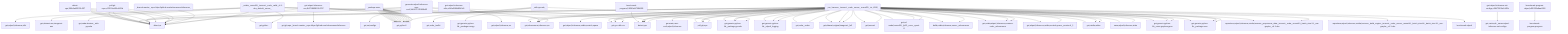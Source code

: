 graph TD
    app-mlperf-inference,d775cac873ee4231_(_nvidia,_resnet50,_tensorrt,_cuda,_valid,_r4.1-dev_default,_server_) --> detect,os
    app-mlperf-inference,d775cac873ee4231_(_nvidia,_resnet50,_tensorrt,_cuda,_valid,_r4.1-dev_default,_server_) --> get,sys-utils-cm
    app-mlperf-inference,d775cac873ee4231_(_nvidia,_resnet50,_tensorrt,_cuda,_valid,_r4.1-dev_default,_server_) --> get,python
    get-mlperf-inference-src,4b57186581024797 --> detect,os
    get-mlperf-inference-src,4b57186581024797 --> get,python3
    get-git-repo,ed603e7292974f10_(_branch.master,_repo.https://github.com/mlcommons/inference_) --> detect,os
    get-mlperf-inference-src,4b57186581024797 --> get,git,repo,_branch.master,_repo.https://github.com/mlcommons/inference
    app-mlperf-inference,d775cac873ee4231_(_nvidia,_resnet50,_tensorrt,_cuda,_valid,_r4.1-dev_default,_server_) --> get,mlcommons,inference,src
    pull-git-repo,c23132ed65c4421d --> detect,os
    app-mlperf-inference,d775cac873ee4231_(_nvidia,_resnet50,_tensorrt,_cuda,_valid,_r4.1-dev_default,_server_) --> pull,git,repo
    get-mlperf-inference-utils,e341e5f86d8342e5 --> get,mlperf,inference,src
    app-mlperf-inference,d775cac873ee4231_(_nvidia,_resnet50,_tensorrt,_cuda,_valid,_r4.1-dev_default,_server_) --> get,mlperf,inference,utils
    app-mlperf-inference,d775cac873ee4231_(_nvidia,_resnet50,_tensorrt,_cuda,_valid,_r4.1-dev_default,_server_) --> get,dataset-aux,imagenet-aux
    get-cuda-devices,7a3ede4d3558427a_(_with-pycuda_) --> get,cuda,_toolkit
    get-cuda-devices,7a3ede4d3558427a_(_with-pycuda_) --> get,python3
    get-generic-python-lib,94b62a682bc44791_(_package.pycuda_) --> get,python3
    get-cuda-devices,7a3ede4d3558427a_(_with-pycuda_) --> get,generic-python-lib,_package.pycuda
    get-generic-python-lib,94b62a682bc44791_(_package.numpy_) --> get,python3
    get-cuda-devices,7a3ede4d3558427a_(_with-pycuda_) --> get,generic-python-lib,_package.numpy
    app-mlperf-inference,d775cac873ee4231_(_nvidia,_resnet50,_tensorrt,_cuda,_valid,_r4.1-dev_default,_server_) --> get,cuda-devices,_with-pycuda
    app-mlperf-inference-nvidia,bc3b17fb430f4732_(_run_harness,_tensorrt,_cuda,_server,_resnet50,_rtx_4090_) --> detect,os
    detect-cpu,586c8a43320142f7 --> detect,os
    app-mlperf-inference-nvidia,bc3b17fb430f4732_(_run_harness,_tensorrt,_cuda,_server,_resnet50,_rtx_4090_) --> detect,cpu
    app-mlperf-inference-nvidia,bc3b17fb430f4732_(_run_harness,_tensorrt,_cuda,_server,_resnet50,_rtx_4090_) --> get,sys-utils-cm
    app-mlperf-inference-nvidia,bc3b17fb430f4732_(_run_harness,_tensorrt,_cuda,_server,_resnet50,_rtx_4090_) --> get,mlperf,inference,nvidia,scratch,space
    get-generic-python-lib,94b62a682bc44791_(_mlperf_logging_) --> get,python3
    app-mlperf-inference-nvidia,bc3b17fb430f4732_(_run_harness,_tensorrt,_cuda,_server,_resnet50,_rtx_4090_) --> get,generic-python-lib,_mlperf_logging
    app-mlperf-inference-nvidia,bc3b17fb430f4732_(_run_harness,_tensorrt,_cuda,_server,_resnet50,_rtx_4090_) --> get,dataset,original,imagenet,_full
    app-mlperf-inference-nvidia,bc3b17fb430f4732_(_run_harness,_tensorrt,_cuda,_server,_resnet50,_rtx_4090_) --> get,ml-model,resnet50,_fp32,_onnx,_opset-8
    app-mlperf-inference-nvidia,bc3b17fb430f4732_(_run_harness,_tensorrt,_cuda,_server,_resnet50,_rtx_4090_) --> get,mlcommons,inference,src
    app-mlperf-inference-nvidia,bc3b17fb430f4732_(_run_harness,_tensorrt,_cuda,_server,_resnet50,_rtx_4090_) --> get,nvidia,mlperf,inference,common-code,_mlcommons
    pull-git-repo,c23132ed65c4421d --> detect,os
    app-mlperf-inference-nvidia,bc3b17fb430f4732_(_run_harness,_tensorrt,_cuda,_server,_resnet50,_rtx_4090_) --> pull,git,repo
    generate-mlperf-inference-user-conf,3af4475745964b93 --> detect,os
    detect-cpu,586c8a43320142f7 --> detect,os
    generate-mlperf-inference-user-conf,3af4475745964b93 --> detect,cpu
    generate-mlperf-inference-user-conf,3af4475745964b93 --> get,python
    generate-mlperf-inference-user-conf,3af4475745964b93 --> get,mlcommons,inference,src
    get-mlperf-inference-sut-configs,c2fbf72009e2445b --> get,cache,dir,_name.mlperf-inference-sut-configs
    generate-mlperf-inference-user-conf,3af4475745964b93 --> get,sut,configs
    app-mlperf-inference-nvidia,bc3b17fb430f4732_(_run_harness,_tensorrt,_cuda,_server,_resnet50,_rtx_4090_) --> generate,user-conf,mlperf,inference
    get-generic-python-lib,94b62a682bc44791_(_package.pycuda_) --> get,python3
    app-mlperf-inference-nvidia,bc3b17fb430f4732_(_run_harness,_tensorrt,_cuda,_server,_resnet50,_rtx_4090_) --> get,generic-python-lib,_package.pycuda
    app-mlperf-inference-nvidia,bc3b17fb430f4732_(_run_harness,_tensorrt,_cuda,_server,_resnet50,_rtx_4090_) --> get,nvidia,mitten
    app-mlperf-inference-nvidia,bc3b17fb430f4732_(_run_harness,_tensorrt,_cuda,_server,_resnet50,_rtx_4090_) --> get,cuda,_cudnn
    app-mlperf-inference-nvidia,bc3b17fb430f4732_(_run_harness,_tensorrt,_cuda,_server,_resnet50,_rtx_4090_) --> get,tensorrt
    app-mlperf-inference-nvidia,bc3b17fb430f4732_(_run_harness,_tensorrt,_cuda,_server,_resnet50,_rtx_4090_) --> build,nvidia,inference,server,_mlcommons
    app-mlperf-inference-nvidia,bc3b17fb430f4732_(_build_engine,_tensorrt,_cuda,_server,_resnet50,_batch_size.64,_batch_size.32,_use-graphs,_v4.1-dev_) --> detect,os
    detect-cpu,586c8a43320142f7 --> detect,os
    app-mlperf-inference-nvidia,bc3b17fb430f4732_(_build_engine,_tensorrt,_cuda,_server,_resnet50,_batch_size.64,_batch_size.32,_use-graphs,_v4.1-dev_) --> detect,cpu
    app-mlperf-inference-nvidia,bc3b17fb430f4732_(_build_engine,_tensorrt,_cuda,_server,_resnet50,_batch_size.64,_batch_size.32,_use-graphs,_v4.1-dev_) --> get,sys-utils-cm
    app-mlperf-inference-nvidia,bc3b17fb430f4732_(_build_engine,_tensorrt,_cuda,_server,_resnet50,_batch_size.64,_batch_size.32,_use-graphs,_v4.1-dev_) --> get,mlperf,inference,nvidia,scratch,space,_version.4_0
    get-generic-python-lib,94b62a682bc44791_(_mlperf_logging_) --> get,python3
    app-mlperf-inference-nvidia,bc3b17fb430f4732_(_build_engine,_tensorrt,_cuda,_server,_resnet50,_batch_size.64,_batch_size.32,_use-graphs,_v4.1-dev_) --> get,generic-python-lib,_mlperf_logging
    app-mlperf-inference-nvidia,bc3b17fb430f4732_(_build_engine,_tensorrt,_cuda,_server,_resnet50,_batch_size.64,_batch_size.32,_use-graphs,_v4.1-dev_) --> get,dataset,original,imagenet,_full
    app-mlperf-inference-nvidia,bc3b17fb430f4732_(_build_engine,_tensorrt,_cuda,_server,_resnet50,_batch_size.64,_batch_size.32,_use-graphs,_v4.1-dev_) --> get,ml-model,resnet50,_fp32,_onnx,_opset-8
    app-mlperf-inference-nvidia,bc3b17fb430f4732_(_build_engine,_tensorrt,_cuda,_server,_resnet50,_batch_size.64,_batch_size.32,_use-graphs,_v4.1-dev_) --> get,mlcommons,inference,src
    app-mlperf-inference-nvidia,bc3b17fb430f4732_(_build_engine,_tensorrt,_cuda,_server,_resnet50,_batch_size.64,_batch_size.32,_use-graphs,_v4.1-dev_) --> get,nvidia,mlperf,inference,common-code,_mlcommons
    pull-git-repo,c23132ed65c4421d --> detect,os
    app-mlperf-inference-nvidia,bc3b17fb430f4732_(_build_engine,_tensorrt,_cuda,_server,_resnet50,_batch_size.64,_batch_size.32,_use-graphs,_v4.1-dev_) --> pull,git,repo
    get-generic-python-lib,94b62a682bc44791_(_package.pycuda_) --> get,python3
    app-mlperf-inference-nvidia,bc3b17fb430f4732_(_build_engine,_tensorrt,_cuda,_server,_resnet50,_batch_size.64,_batch_size.32,_use-graphs,_v4.1-dev_) --> get,generic-python-lib,_package.pycuda
    app-mlperf-inference-nvidia,bc3b17fb430f4732_(_build_engine,_tensorrt,_cuda,_server,_resnet50,_batch_size.64,_batch_size.32,_use-graphs,_v4.1-dev_) --> get,nvidia,mitten
    app-mlperf-inference-nvidia,bc3b17fb430f4732_(_build_engine,_tensorrt,_cuda,_server,_resnet50,_batch_size.64,_batch_size.32,_use-graphs,_v4.1-dev_) --> get,cuda,_cudnn
    app-mlperf-inference-nvidia,bc3b17fb430f4732_(_build_engine,_tensorrt,_cuda,_server,_resnet50,_batch_size.64,_batch_size.32,_use-graphs,_v4.1-dev_) --> get,tensorrt
    app-mlperf-inference-nvidia,bc3b17fb430f4732_(_build_engine,_tensorrt,_cuda,_server,_resnet50,_batch_size.64,_batch_size.32,_use-graphs,_v4.1-dev_) --> build,nvidia,inference,server,_mlcommons
    app-mlperf-inference-nvidia,bc3b17fb430f4732_(_preprocess_data,_tensorrt,_cuda,_resnet50,_batch_size.32,_use-graphs,_v4.1-dev_) --> detect,os
    detect-cpu,586c8a43320142f7 --> detect,os
    app-mlperf-inference-nvidia,bc3b17fb430f4732_(_preprocess_data,_tensorrt,_cuda,_resnet50,_batch_size.32,_use-graphs,_v4.1-dev_) --> detect,cpu
    app-mlperf-inference-nvidia,bc3b17fb430f4732_(_preprocess_data,_tensorrt,_cuda,_resnet50,_batch_size.32,_use-graphs,_v4.1-dev_) --> get,sys-utils-cm
    app-mlperf-inference-nvidia,bc3b17fb430f4732_(_preprocess_data,_tensorrt,_cuda,_resnet50,_batch_size.32,_use-graphs,_v4.1-dev_) --> get,mlperf,inference,nvidia,scratch,space,_version.4_0
    get-generic-python-lib,94b62a682bc44791_(_mlperf_logging_) --> get,python3
    app-mlperf-inference-nvidia,bc3b17fb430f4732_(_preprocess_data,_tensorrt,_cuda,_resnet50,_batch_size.32,_use-graphs,_v4.1-dev_) --> get,generic-python-lib,_mlperf_logging
    app-mlperf-inference-nvidia,bc3b17fb430f4732_(_preprocess_data,_tensorrt,_cuda,_resnet50,_batch_size.32,_use-graphs,_v4.1-dev_) --> get,dataset,original,imagenet,_full
    app-mlperf-inference-nvidia,bc3b17fb430f4732_(_preprocess_data,_tensorrt,_cuda,_resnet50,_batch_size.32,_use-graphs,_v4.1-dev_) --> get,ml-model,resnet50,_fp32,_onnx,_opset-8
    app-mlperf-inference-nvidia,bc3b17fb430f4732_(_preprocess_data,_tensorrt,_cuda,_resnet50,_batch_size.32,_use-graphs,_v4.1-dev_) --> get,mlcommons,inference,src
    app-mlperf-inference-nvidia,bc3b17fb430f4732_(_preprocess_data,_tensorrt,_cuda,_resnet50,_batch_size.32,_use-graphs,_v4.1-dev_) --> get,nvidia,mlperf,inference,common-code,_mlcommons
    pull-git-repo,c23132ed65c4421d --> detect,os
    app-mlperf-inference-nvidia,bc3b17fb430f4732_(_preprocess_data,_tensorrt,_cuda,_resnet50,_batch_size.32,_use-graphs,_v4.1-dev_) --> pull,git,repo
    get-generic-python-lib,94b62a682bc44791_(_package.pycuda_) --> get,python3
    app-mlperf-inference-nvidia,bc3b17fb430f4732_(_preprocess_data,_tensorrt,_cuda,_resnet50,_batch_size.32,_use-graphs,_v4.1-dev_) --> get,generic-python-lib,_package.pycuda
    app-mlperf-inference-nvidia,bc3b17fb430f4732_(_preprocess_data,_tensorrt,_cuda,_resnet50,_batch_size.32,_use-graphs,_v4.1-dev_) --> get,nvidia,mitten
    get-generic-python-lib,94b62a682bc44791_(_onnx-graphsurgeon_) --> get,python3
    app-mlperf-inference-nvidia,bc3b17fb430f4732_(_preprocess_data,_tensorrt,_cuda,_resnet50,_batch_size.32,_use-graphs,_v4.1-dev_) --> get,generic-python-lib,_onnx-graphsurgeon
    get-generic-python-lib,94b62a682bc44791_(_package.onnx_) --> get,python3
    app-mlperf-inference-nvidia,bc3b17fb430f4732_(_preprocess_data,_tensorrt,_cuda,_resnet50,_batch_size.32,_use-graphs,_v4.1-dev_) --> get,generic-python-lib,_package.onnx
    app-mlperf-inference-nvidia,bc3b17fb430f4732_(_preprocess_data,_tensorrt,_cuda,_resnet50,_batch_size.32,_use-graphs,_v4.1-dev_) --> save,mlperf,inference,state
    app-mlperf-inference-nvidia,bc3b17fb430f4732_(_build_engine,_tensorrt,_cuda,_server,_resnet50,_batch_size.64,_batch_size.32,_use-graphs,_v4.1-dev_) --> reproduce,mlperf,inference,nvidia,harness,_preprocess_data,_tensorrt,_cuda,_resnet50,_batch_size.32,_use-graphs,_v4.1-dev
    get-generic-python-lib,94b62a682bc44791_(_onnx-graphsurgeon_) --> get,python3
    app-mlperf-inference-nvidia,bc3b17fb430f4732_(_build_engine,_tensorrt,_cuda,_server,_resnet50,_batch_size.64,_batch_size.32,_use-graphs,_v4.1-dev_) --> get,generic-python-lib,_onnx-graphsurgeon
    get-generic-python-lib,94b62a682bc44791_(_package.onnx_) --> get,python3
    app-mlperf-inference-nvidia,bc3b17fb430f4732_(_build_engine,_tensorrt,_cuda,_server,_resnet50,_batch_size.64,_batch_size.32,_use-graphs,_v4.1-dev_) --> get,generic-python-lib,_package.onnx
    app-mlperf-inference-nvidia,bc3b17fb430f4732_(_build_engine,_tensorrt,_cuda,_server,_resnet50,_batch_size.64,_batch_size.32,_use-graphs,_v4.1-dev_) --> save,mlperf,inference,state
    app-mlperf-inference-nvidia,bc3b17fb430f4732_(_run_harness,_tensorrt,_cuda,_server,_resnet50,_rtx_4090_) --> reproduce,mlperf,inference,nvidia,harness,_build_engine,_tensorrt,_cuda,_server,_resnet50,_batch_size.64,_batch_size.32,_use-graphs,_v4.1-dev
    app-mlperf-inference-nvidia,bc3b17fb430f4732_(_run_harness,_tensorrt,_cuda,_server,_resnet50,_rtx_4090_) --> reproduce,mlperf,inference,nvidia,harness,_preprocess_data,_tensorrt,_cuda,_resnet50,_batch_size.32,_use-graphs,_v4.1-dev
    get-generic-python-lib,94b62a682bc44791_(_onnx-graphsurgeon_) --> get,python3
    app-mlperf-inference-nvidia,bc3b17fb430f4732_(_run_harness,_tensorrt,_cuda,_server,_resnet50,_rtx_4090_) --> get,generic-python-lib,_onnx-graphsurgeon
    get-generic-python-lib,94b62a682bc44791_(_package.onnx_) --> get,python3
    app-mlperf-inference-nvidia,bc3b17fb430f4732_(_run_harness,_tensorrt,_cuda,_server,_resnet50,_rtx_4090_) --> get,generic-python-lib,_package.onnx
    detect-cpu,586c8a43320142f7 --> detect,os
    benchmark-program,19f369ef47084895 --> detect,cpu
    benchmark-program-mlperf,cfff0132a8aa4018 --> benchmark-program,program
    app-mlperf-inference-nvidia,bc3b17fb430f4732_(_run_harness,_tensorrt,_cuda,_server,_resnet50,_rtx_4090_) --> benchmark-mlperf